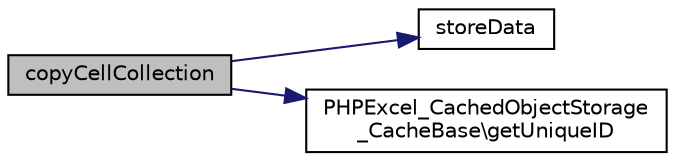 digraph "copyCellCollection"
{
  edge [fontname="Helvetica",fontsize="10",labelfontname="Helvetica",labelfontsize="10"];
  node [fontname="Helvetica",fontsize="10",shape=record];
  rankdir="LR";
  Node11 [label="copyCellCollection",height=0.2,width=0.4,color="black", fillcolor="grey75", style="filled", fontcolor="black"];
  Node11 -> Node12 [color="midnightblue",fontsize="10",style="solid",fontname="Helvetica"];
  Node12 [label="storeData",height=0.2,width=0.4,color="black", fillcolor="white", style="filled",URL="$class_p_h_p_excel___cached_object_storage___s_q_lite.html#ac259c2f1dc99ef6e4a7c8b9d39187e0f"];
  Node11 -> Node13 [color="midnightblue",fontsize="10",style="solid",fontname="Helvetica"];
  Node13 [label="PHPExcel_CachedObjectStorage\l_CacheBase\\getUniqueID",height=0.2,width=0.4,color="black", fillcolor="white", style="filled",URL="$class_p_h_p_excel___cached_object_storage___cache_base.html#a99d7155aec5af18d3e79cf3107a60b80"];
}
